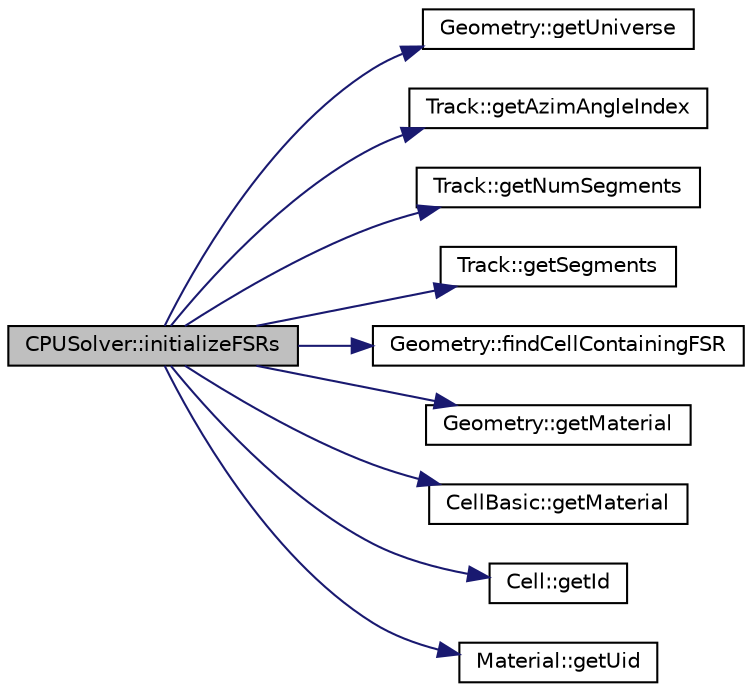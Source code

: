 digraph "CPUSolver::initializeFSRs"
{
  edge [fontname="Helvetica",fontsize="10",labelfontname="Helvetica",labelfontsize="10"];
  node [fontname="Helvetica",fontsize="10",shape=record];
  rankdir="LR";
  Node1 [label="CPUSolver::initializeFSRs",height=0.2,width=0.4,color="black", fillcolor="grey75", style="filled" fontcolor="black"];
  Node1 -> Node2 [color="midnightblue",fontsize="10",style="solid",fontname="Helvetica"];
  Node2 [label="Geometry::getUniverse",height=0.2,width=0.4,color="black", fillcolor="white", style="filled",URL="$classGeometry.html#abbd6276818d60a6fb5395d07032007d5",tooltip="Return a pointer to a Universe from the Geometry."];
  Node1 -> Node3 [color="midnightblue",fontsize="10",style="solid",fontname="Helvetica"];
  Node3 [label="Track::getAzimAngleIndex",height=0.2,width=0.4,color="black", fillcolor="white", style="filled",URL="$classTrack.html#ad200ad729b952101b48a99b695c81a1b",tooltip="Return the index for the Track&#39;s azimuthal angle (with respect to the x-axis)."];
  Node1 -> Node4 [color="midnightblue",fontsize="10",style="solid",fontname="Helvetica"];
  Node4 [label="Track::getNumSegments",height=0.2,width=0.4,color="black", fillcolor="white", style="filled",URL="$classTrack.html#a034893295ac06eed35aac0c7ed172419",tooltip="Return the number of segments along this Track."];
  Node1 -> Node5 [color="midnightblue",fontsize="10",style="solid",fontname="Helvetica"];
  Node5 [label="Track::getSegments",height=0.2,width=0.4,color="black", fillcolor="white", style="filled",URL="$classTrack.html#a796efa8dc12ef0f1073ba264f4074380",tooltip="Returns a vector of pointers to the Track&#39;s segments."];
  Node1 -> Node6 [color="midnightblue",fontsize="10",style="solid",fontname="Helvetica"];
  Node6 [label="Geometry::findCellContainingFSR",height=0.2,width=0.4,color="black", fillcolor="white", style="filled",URL="$classGeometry.html#a92eee0b27aeacfee8eaef6dacd2c8d6e",tooltip="Find the Cell for a flat source region ID."];
  Node1 -> Node7 [color="midnightblue",fontsize="10",style="solid",fontname="Helvetica"];
  Node7 [label="Geometry::getMaterial",height=0.2,width=0.4,color="black", fillcolor="white", style="filled",URL="$classGeometry.html#af6cb323d79275e9540d7ba4e81bccebf",tooltip="Return a pointer to a Material object in the Geometry."];
  Node1 -> Node8 [color="midnightblue",fontsize="10",style="solid",fontname="Helvetica"];
  Node8 [label="CellBasic::getMaterial",height=0.2,width=0.4,color="black", fillcolor="white", style="filled",URL="$classCellBasic.html#a514c35ecf0d8b33d1e81e9eec2fc10a9",tooltip="Return the ID of the Material filling the CellBasic."];
  Node1 -> Node9 [color="midnightblue",fontsize="10",style="solid",fontname="Helvetica"];
  Node9 [label="Cell::getId",height=0.2,width=0.4,color="black", fillcolor="white", style="filled",URL="$classCell.html#a39543fd6c83589e92363e461f3f50336",tooltip="Return the Cell&#39;s user-specified ID."];
  Node1 -> Node10 [color="midnightblue",fontsize="10",style="solid",fontname="Helvetica"];
  Node10 [label="Material::getUid",height=0.2,width=0.4,color="black", fillcolor="white", style="filled",URL="$classMaterial.html#a95de130b248a20f9237793ab92e494a3",tooltip="Return the Material&#39;s unique ID."];
}
